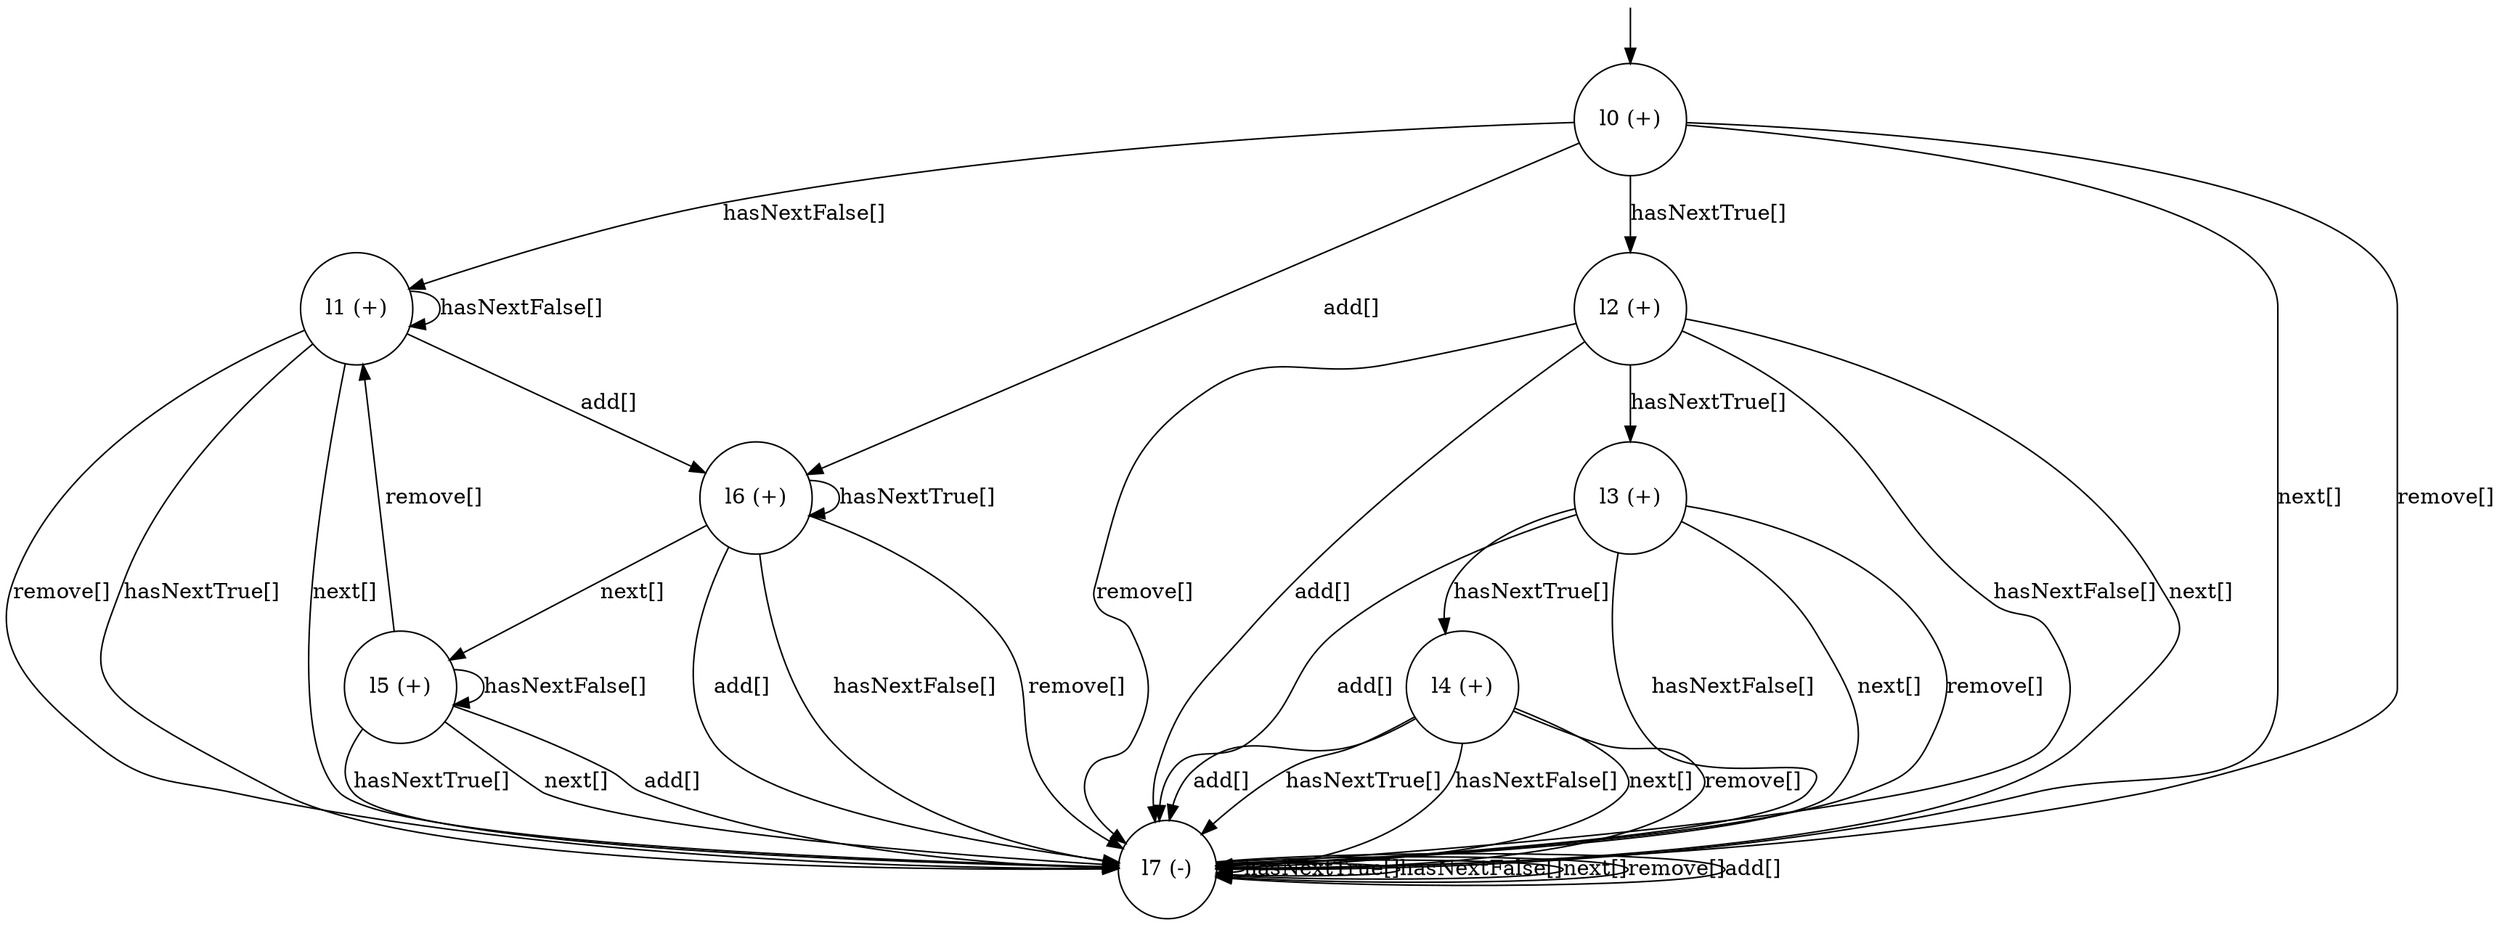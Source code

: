 digraph g {

	s0 [shape="circle" label="l0 (+)"];
	s1 [shape="circle" label="l1 (+)"];
	s2 [shape="circle" label="l2 (+)"];
	s3 [shape="circle" label="l3 (+)"];
	s4 [shape="circle" label="l4 (+)"];
	s5 [shape="circle" label="l5 (+)"];
	s6 [shape="circle" label="l6 (+)"];
	s7 [shape="circle" label="l7 (-)"];
	s0 -> s2 [label="hasNextTrue[]"];
	s0 -> s1 [label="hasNextFalse[]"];
	s0 -> s7 [label="next[]"];
	s0 -> s7 [label="remove[]"];
	s0 -> s6 [label="add[]"];
	s1 -> s7 [label="hasNextTrue[]"];
	s1 -> s1 [label="hasNextFalse[]"];
	s1 -> s7 [label="next[]"];
	s1 -> s7 [label="remove[]"];
	s1 -> s6 [label="add[]"];
	s2 -> s3 [label="hasNextTrue[]"];
	s2 -> s7 [label="hasNextFalse[]"];
	s2 -> s7 [label="next[]"];
	s2 -> s7 [label="remove[]"];
	s2 -> s7 [label="add[]"];
	s3 -> s4 [label="hasNextTrue[]"];
	s3 -> s7 [label="hasNextFalse[]"];
	s3 -> s7 [label="next[]"];
	s3 -> s7 [label="remove[]"];
	s3 -> s7 [label="add[]"];
	s4 -> s7 [label="hasNextTrue[]"];
	s4 -> s7 [label="hasNextFalse[]"];
	s4 -> s7 [label="next[]"];
	s4 -> s7 [label="remove[]"];
	s4 -> s7 [label="add[]"];
	s5 -> s7 [label="hasNextTrue[]"];
	s5 -> s5 [label="hasNextFalse[]"];
	s5 -> s7 [label="next[]"];
	s5 -> s1 [label="remove[]"];
	s5 -> s7 [label="add[]"];
	s6 -> s6 [label="hasNextTrue[]"];
	s6 -> s7 [label="hasNextFalse[]"];
	s6 -> s5 [label="next[]"];
	s6 -> s7 [label="remove[]"];
	s6 -> s7 [label="add[]"];
	s7 -> s7 [label="hasNextTrue[]"];
	s7 -> s7 [label="hasNextFalse[]"];
	s7 -> s7 [label="next[]"];
	s7 -> s7 [label="remove[]"];
	s7 -> s7 [label="add[]"];

__start0 [label="" shape="none" width="0" height="0"];
__start0 -> s0;

}
